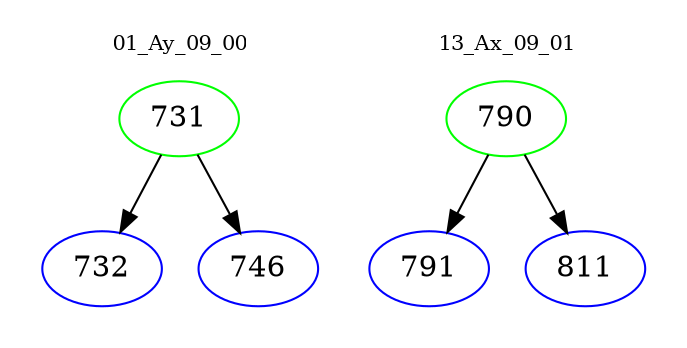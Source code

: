 digraph{
subgraph cluster_0 {
color = white
label = "01_Ay_09_00";
fontsize=10;
T0_731 [label="731", color="green"]
T0_731 -> T0_732 [color="black"]
T0_732 [label="732", color="blue"]
T0_731 -> T0_746 [color="black"]
T0_746 [label="746", color="blue"]
}
subgraph cluster_1 {
color = white
label = "13_Ax_09_01";
fontsize=10;
T1_790 [label="790", color="green"]
T1_790 -> T1_791 [color="black"]
T1_791 [label="791", color="blue"]
T1_790 -> T1_811 [color="black"]
T1_811 [label="811", color="blue"]
}
}
